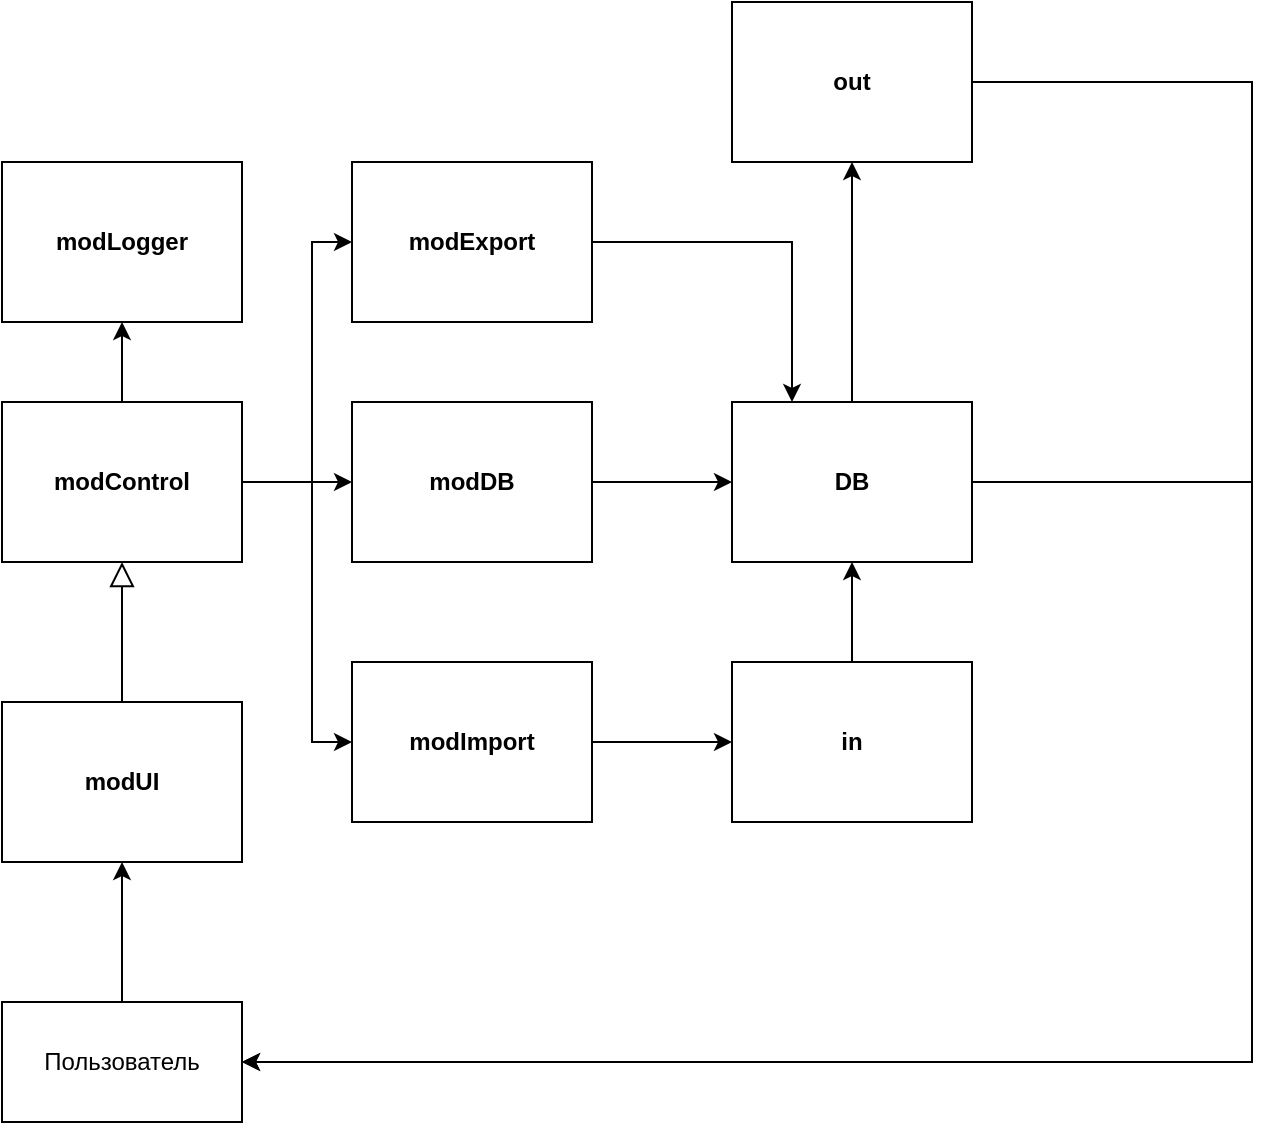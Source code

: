 <mxfile version="20.7.4" type="device"><diagram id="C5RBs43oDa-KdzZeNtuy" name="Page-1"><mxGraphModel dx="1386" dy="759" grid="1" gridSize="10" guides="1" tooltips="1" connect="1" arrows="1" fold="1" page="1" pageScale="1" pageWidth="827" pageHeight="1169" math="0" shadow="0"><root><mxCell id="WIyWlLk6GJQsqaUBKTNV-0"/><mxCell id="WIyWlLk6GJQsqaUBKTNV-1" parent="WIyWlLk6GJQsqaUBKTNV-0"/><mxCell id="zkfFHV4jXpPFQw0GAbJ--12" value="" style="endArrow=block;endSize=10;endFill=0;shadow=0;strokeWidth=1;rounded=0;edgeStyle=elbowEdgeStyle;elbow=vertical;exitX=0.5;exitY=0;exitDx=0;exitDy=0;entryX=0.5;entryY=1;entryDx=0;entryDy=0;" parent="WIyWlLk6GJQsqaUBKTNV-1" source="nA511JIycOmmuzPwSjs4-3" target="nA511JIycOmmuzPwSjs4-0" edge="1"><mxGeometry width="160" relative="1" as="geometry"><mxPoint x="195" y="360" as="sourcePoint"/><mxPoint x="300" y="258" as="targetPoint"/></mxGeometry></mxCell><mxCell id="nA511JIycOmmuzPwSjs4-5" style="edgeStyle=orthogonalEdgeStyle;rounded=0;orthogonalLoop=1;jettySize=auto;html=1;" edge="1" parent="WIyWlLk6GJQsqaUBKTNV-1" source="nA511JIycOmmuzPwSjs4-0" target="nA511JIycOmmuzPwSjs4-4"><mxGeometry relative="1" as="geometry"><Array as="points"><mxPoint x="300" y="270"/><mxPoint x="300" y="270"/></Array></mxGeometry></mxCell><mxCell id="nA511JIycOmmuzPwSjs4-9" style="edgeStyle=orthogonalEdgeStyle;rounded=0;orthogonalLoop=1;jettySize=auto;html=1;exitX=1;exitY=0.5;exitDx=0;exitDy=0;entryX=0;entryY=0.5;entryDx=0;entryDy=0;" edge="1" parent="WIyWlLk6GJQsqaUBKTNV-1" source="nA511JIycOmmuzPwSjs4-0" target="nA511JIycOmmuzPwSjs4-6"><mxGeometry relative="1" as="geometry"><Array as="points"><mxPoint x="290" y="270"/><mxPoint x="290" y="150"/></Array></mxGeometry></mxCell><mxCell id="nA511JIycOmmuzPwSjs4-13" style="edgeStyle=orthogonalEdgeStyle;rounded=0;orthogonalLoop=1;jettySize=auto;html=1;entryX=0.5;entryY=1;entryDx=0;entryDy=0;" edge="1" parent="WIyWlLk6GJQsqaUBKTNV-1" source="nA511JIycOmmuzPwSjs4-0" target="nA511JIycOmmuzPwSjs4-7"><mxGeometry relative="1" as="geometry"/></mxCell><mxCell id="nA511JIycOmmuzPwSjs4-0" value="&lt;b&gt;modControl&lt;/b&gt;" style="rounded=0;whiteSpace=wrap;html=1;" vertex="1" parent="WIyWlLk6GJQsqaUBKTNV-1"><mxGeometry x="135" y="230" width="120" height="80" as="geometry"/></mxCell><mxCell id="nA511JIycOmmuzPwSjs4-2" style="edgeStyle=orthogonalEdgeStyle;rounded=0;orthogonalLoop=1;jettySize=auto;html=1;entryX=0.5;entryY=1;entryDx=0;entryDy=0;" edge="1" parent="WIyWlLk6GJQsqaUBKTNV-1" source="nA511JIycOmmuzPwSjs4-1" target="nA511JIycOmmuzPwSjs4-3"><mxGeometry relative="1" as="geometry"><mxPoint x="195" y="460" as="targetPoint"/></mxGeometry></mxCell><mxCell id="nA511JIycOmmuzPwSjs4-1" value="Пользователь" style="rounded=0;whiteSpace=wrap;html=1;" vertex="1" parent="WIyWlLk6GJQsqaUBKTNV-1"><mxGeometry x="135" y="530" width="120" height="60" as="geometry"/></mxCell><mxCell id="nA511JIycOmmuzPwSjs4-3" value="&lt;b&gt;modUI&lt;/b&gt;" style="rounded=0;whiteSpace=wrap;html=1;" vertex="1" parent="WIyWlLk6GJQsqaUBKTNV-1"><mxGeometry x="135" y="380" width="120" height="80" as="geometry"/></mxCell><mxCell id="nA511JIycOmmuzPwSjs4-21" style="edgeStyle=orthogonalEdgeStyle;rounded=0;orthogonalLoop=1;jettySize=auto;html=1;" edge="1" parent="WIyWlLk6GJQsqaUBKTNV-1" source="nA511JIycOmmuzPwSjs4-4" target="nA511JIycOmmuzPwSjs4-14"><mxGeometry relative="1" as="geometry"/></mxCell><mxCell id="nA511JIycOmmuzPwSjs4-4" value="&lt;b&gt;modDB&lt;/b&gt;" style="rounded=0;whiteSpace=wrap;html=1;" vertex="1" parent="WIyWlLk6GJQsqaUBKTNV-1"><mxGeometry x="310" y="230" width="120" height="80" as="geometry"/></mxCell><mxCell id="nA511JIycOmmuzPwSjs4-15" style="edgeStyle=orthogonalEdgeStyle;rounded=0;orthogonalLoop=1;jettySize=auto;html=1;entryX=0.25;entryY=0;entryDx=0;entryDy=0;" edge="1" parent="WIyWlLk6GJQsqaUBKTNV-1" source="nA511JIycOmmuzPwSjs4-6" target="nA511JIycOmmuzPwSjs4-14"><mxGeometry relative="1" as="geometry"><Array as="points"><mxPoint x="530" y="150"/></Array></mxGeometry></mxCell><mxCell id="nA511JIycOmmuzPwSjs4-6" value="&lt;b&gt;modExport&lt;/b&gt;" style="rounded=0;whiteSpace=wrap;html=1;" vertex="1" parent="WIyWlLk6GJQsqaUBKTNV-1"><mxGeometry x="310" y="110" width="120" height="80" as="geometry"/></mxCell><mxCell id="nA511JIycOmmuzPwSjs4-7" value="&lt;b&gt;modLogger&lt;/b&gt;" style="rounded=0;whiteSpace=wrap;html=1;" vertex="1" parent="WIyWlLk6GJQsqaUBKTNV-1"><mxGeometry x="135" y="110" width="120" height="80" as="geometry"/></mxCell><mxCell id="nA511JIycOmmuzPwSjs4-19" style="edgeStyle=orthogonalEdgeStyle;rounded=0;orthogonalLoop=1;jettySize=auto;html=1;" edge="1" parent="WIyWlLk6GJQsqaUBKTNV-1" source="nA511JIycOmmuzPwSjs4-8" target="nA511JIycOmmuzPwSjs4-18"><mxGeometry relative="1" as="geometry"/></mxCell><mxCell id="nA511JIycOmmuzPwSjs4-8" value="&lt;b&gt;modImport&lt;/b&gt;" style="rounded=0;whiteSpace=wrap;html=1;" vertex="1" parent="WIyWlLk6GJQsqaUBKTNV-1"><mxGeometry x="310" y="360" width="120" height="80" as="geometry"/></mxCell><mxCell id="nA511JIycOmmuzPwSjs4-10" style="edgeStyle=orthogonalEdgeStyle;rounded=0;orthogonalLoop=1;jettySize=auto;html=1;exitX=1;exitY=0.5;exitDx=0;exitDy=0;entryX=0;entryY=0.5;entryDx=0;entryDy=0;" edge="1" parent="WIyWlLk6GJQsqaUBKTNV-1" source="nA511JIycOmmuzPwSjs4-0" target="nA511JIycOmmuzPwSjs4-8"><mxGeometry relative="1" as="geometry"><mxPoint x="255" y="520" as="sourcePoint"/><mxPoint x="310" y="400" as="targetPoint"/><Array as="points"><mxPoint x="290" y="270"/><mxPoint x="290" y="400"/></Array></mxGeometry></mxCell><mxCell id="nA511JIycOmmuzPwSjs4-17" style="edgeStyle=orthogonalEdgeStyle;rounded=0;orthogonalLoop=1;jettySize=auto;html=1;entryX=0.5;entryY=1;entryDx=0;entryDy=0;" edge="1" parent="WIyWlLk6GJQsqaUBKTNV-1" source="nA511JIycOmmuzPwSjs4-14" target="nA511JIycOmmuzPwSjs4-16"><mxGeometry relative="1" as="geometry"/></mxCell><mxCell id="nA511JIycOmmuzPwSjs4-23" style="edgeStyle=orthogonalEdgeStyle;rounded=0;orthogonalLoop=1;jettySize=auto;html=1;entryX=1;entryY=0.5;entryDx=0;entryDy=0;" edge="1" parent="WIyWlLk6GJQsqaUBKTNV-1" source="nA511JIycOmmuzPwSjs4-14" target="nA511JIycOmmuzPwSjs4-1"><mxGeometry relative="1" as="geometry"><Array as="points"><mxPoint x="760" y="270"/><mxPoint x="760" y="560"/></Array></mxGeometry></mxCell><mxCell id="nA511JIycOmmuzPwSjs4-14" value="&lt;b&gt;DB&lt;/b&gt;" style="rounded=0;whiteSpace=wrap;html=1;" vertex="1" parent="WIyWlLk6GJQsqaUBKTNV-1"><mxGeometry x="500" y="230" width="120" height="80" as="geometry"/></mxCell><mxCell id="nA511JIycOmmuzPwSjs4-24" style="edgeStyle=orthogonalEdgeStyle;rounded=0;orthogonalLoop=1;jettySize=auto;html=1;entryX=1;entryY=0.5;entryDx=0;entryDy=0;" edge="1" parent="WIyWlLk6GJQsqaUBKTNV-1" source="nA511JIycOmmuzPwSjs4-16" target="nA511JIycOmmuzPwSjs4-1"><mxGeometry relative="1" as="geometry"><Array as="points"><mxPoint x="760" y="70"/><mxPoint x="760" y="560"/></Array></mxGeometry></mxCell><mxCell id="nA511JIycOmmuzPwSjs4-16" value="&lt;b&gt;out&lt;/b&gt;" style="rounded=0;whiteSpace=wrap;html=1;" vertex="1" parent="WIyWlLk6GJQsqaUBKTNV-1"><mxGeometry x="500" y="30" width="120" height="80" as="geometry"/></mxCell><mxCell id="nA511JIycOmmuzPwSjs4-20" style="edgeStyle=orthogonalEdgeStyle;rounded=0;orthogonalLoop=1;jettySize=auto;html=1;" edge="1" parent="WIyWlLk6GJQsqaUBKTNV-1" source="nA511JIycOmmuzPwSjs4-18" target="nA511JIycOmmuzPwSjs4-14"><mxGeometry relative="1" as="geometry"/></mxCell><mxCell id="nA511JIycOmmuzPwSjs4-18" value="&lt;b&gt;in&lt;/b&gt;" style="rounded=0;whiteSpace=wrap;html=1;" vertex="1" parent="WIyWlLk6GJQsqaUBKTNV-1"><mxGeometry x="500" y="360" width="120" height="80" as="geometry"/></mxCell></root></mxGraphModel></diagram></mxfile>